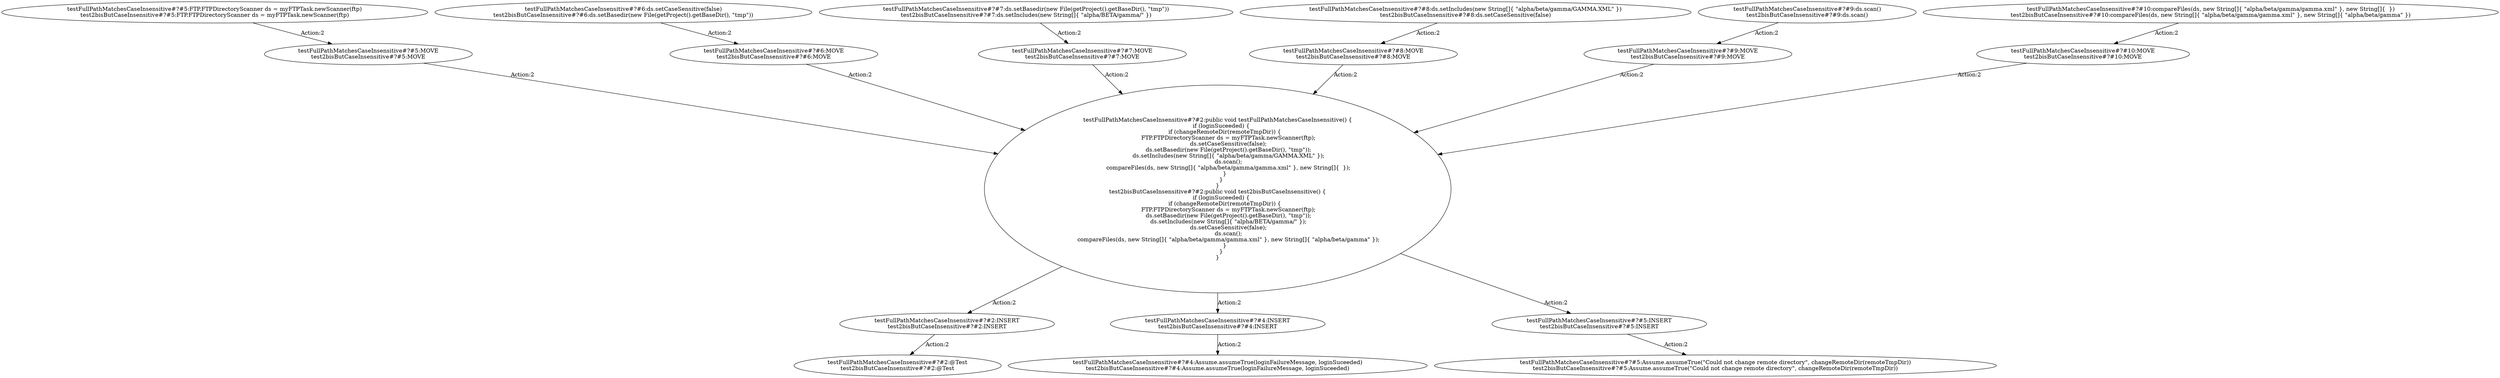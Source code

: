 digraph "Pattern" {
0 [label="testFullPathMatchesCaseInsensitive#?#2:INSERT
test2bisButCaseInsensitive#?#2:INSERT" shape=ellipse]
1 [label="testFullPathMatchesCaseInsensitive#?#2:public void testFullPathMatchesCaseInsensitive() \{
    if (loginSuceeded) \{
        if (changeRemoteDir(remoteTmpDir)) \{
            FTP.FTPDirectoryScanner ds = myFTPTask.newScanner(ftp);
            ds.setCaseSensitive(false);
            ds.setBasedir(new File(getProject().getBaseDir(), \"tmp\"));
            ds.setIncludes(new String[]\{ \"alpha/beta/gamma/GAMMA.XML\" \});
            ds.scan();
            compareFiles(ds, new String[]\{ \"alpha/beta/gamma/gamma.xml\" \}, new String[]\{  \});
        \}
    \}
\}
test2bisButCaseInsensitive#?#2:public void test2bisButCaseInsensitive() \{
    if (loginSuceeded) \{
        if (changeRemoteDir(remoteTmpDir)) \{
            FTP.FTPDirectoryScanner ds = myFTPTask.newScanner(ftp);
            ds.setBasedir(new File(getProject().getBaseDir(), \"tmp\"));
            ds.setIncludes(new String[]\{ \"alpha/BETA/gamma/\" \});
            ds.setCaseSensitive(false);
            ds.scan();
            compareFiles(ds, new String[]\{ \"alpha/beta/gamma/gamma.xml\" \}, new String[]\{ \"alpha/beta/gamma\" \});
        \}
    \}
\}" shape=ellipse]
2 [label="testFullPathMatchesCaseInsensitive#?#5:MOVE
test2bisButCaseInsensitive#?#5:MOVE" shape=ellipse]
3 [label="testFullPathMatchesCaseInsensitive#?#5:FTP.FTPDirectoryScanner ds = myFTPTask.newScanner(ftp)
test2bisButCaseInsensitive#?#5:FTP.FTPDirectoryScanner ds = myFTPTask.newScanner(ftp)" shape=ellipse]
4 [label="testFullPathMatchesCaseInsensitive#?#6:MOVE
test2bisButCaseInsensitive#?#6:MOVE" shape=ellipse]
5 [label="testFullPathMatchesCaseInsensitive#?#6:ds.setCaseSensitive(false)
test2bisButCaseInsensitive#?#6:ds.setBasedir(new File(getProject().getBaseDir(), \"tmp\"))" shape=ellipse]
6 [label="testFullPathMatchesCaseInsensitive#?#7:MOVE
test2bisButCaseInsensitive#?#7:MOVE" shape=ellipse]
7 [label="testFullPathMatchesCaseInsensitive#?#7:ds.setBasedir(new File(getProject().getBaseDir(), \"tmp\"))
test2bisButCaseInsensitive#?#7:ds.setIncludes(new String[]\{ \"alpha/BETA/gamma/\" \})" shape=ellipse]
8 [label="testFullPathMatchesCaseInsensitive#?#8:MOVE
test2bisButCaseInsensitive#?#8:MOVE" shape=ellipse]
9 [label="testFullPathMatchesCaseInsensitive#?#8:ds.setIncludes(new String[]\{ \"alpha/beta/gamma/GAMMA.XML\" \})
test2bisButCaseInsensitive#?#8:ds.setCaseSensitive(false)" shape=ellipse]
10 [label="testFullPathMatchesCaseInsensitive#?#9:MOVE
test2bisButCaseInsensitive#?#9:MOVE" shape=ellipse]
11 [label="testFullPathMatchesCaseInsensitive#?#9:ds.scan()
test2bisButCaseInsensitive#?#9:ds.scan()" shape=ellipse]
12 [label="testFullPathMatchesCaseInsensitive#?#10:MOVE
test2bisButCaseInsensitive#?#10:MOVE" shape=ellipse]
13 [label="testFullPathMatchesCaseInsensitive#?#10:compareFiles(ds, new String[]\{ \"alpha/beta/gamma/gamma.xml\" \}, new String[]\{  \})
test2bisButCaseInsensitive#?#10:compareFiles(ds, new String[]\{ \"alpha/beta/gamma/gamma.xml\" \}, new String[]\{ \"alpha/beta/gamma\" \})" shape=ellipse]
14 [label="testFullPathMatchesCaseInsensitive#?#4:INSERT
test2bisButCaseInsensitive#?#4:INSERT" shape=ellipse]
15 [label="testFullPathMatchesCaseInsensitive#?#4:Assume.assumeTrue(loginFailureMessage, loginSuceeded)
test2bisButCaseInsensitive#?#4:Assume.assumeTrue(loginFailureMessage, loginSuceeded)" shape=ellipse]
16 [label="testFullPathMatchesCaseInsensitive#?#5:INSERT
test2bisButCaseInsensitive#?#5:INSERT" shape=ellipse]
17 [label="testFullPathMatchesCaseInsensitive#?#5:Assume.assumeTrue(\"Could not change remote directory\", changeRemoteDir(remoteTmpDir))
test2bisButCaseInsensitive#?#5:Assume.assumeTrue(\"Could not change remote directory\", changeRemoteDir(remoteTmpDir))" shape=ellipse]
18 [label="testFullPathMatchesCaseInsensitive#?#2:@Test
test2bisButCaseInsensitive#?#2:@Test" shape=ellipse]
0 -> 18 [label="Action:2"];
1 -> 0 [label="Action:2"];
1 -> 14 [label="Action:2"];
1 -> 16 [label="Action:2"];
2 -> 1 [label="Action:2"];
3 -> 2 [label="Action:2"];
4 -> 1 [label="Action:2"];
5 -> 4 [label="Action:2"];
6 -> 1 [label="Action:2"];
7 -> 6 [label="Action:2"];
8 -> 1 [label="Action:2"];
9 -> 8 [label="Action:2"];
10 -> 1 [label="Action:2"];
11 -> 10 [label="Action:2"];
12 -> 1 [label="Action:2"];
13 -> 12 [label="Action:2"];
14 -> 15 [label="Action:2"];
16 -> 17 [label="Action:2"];
}